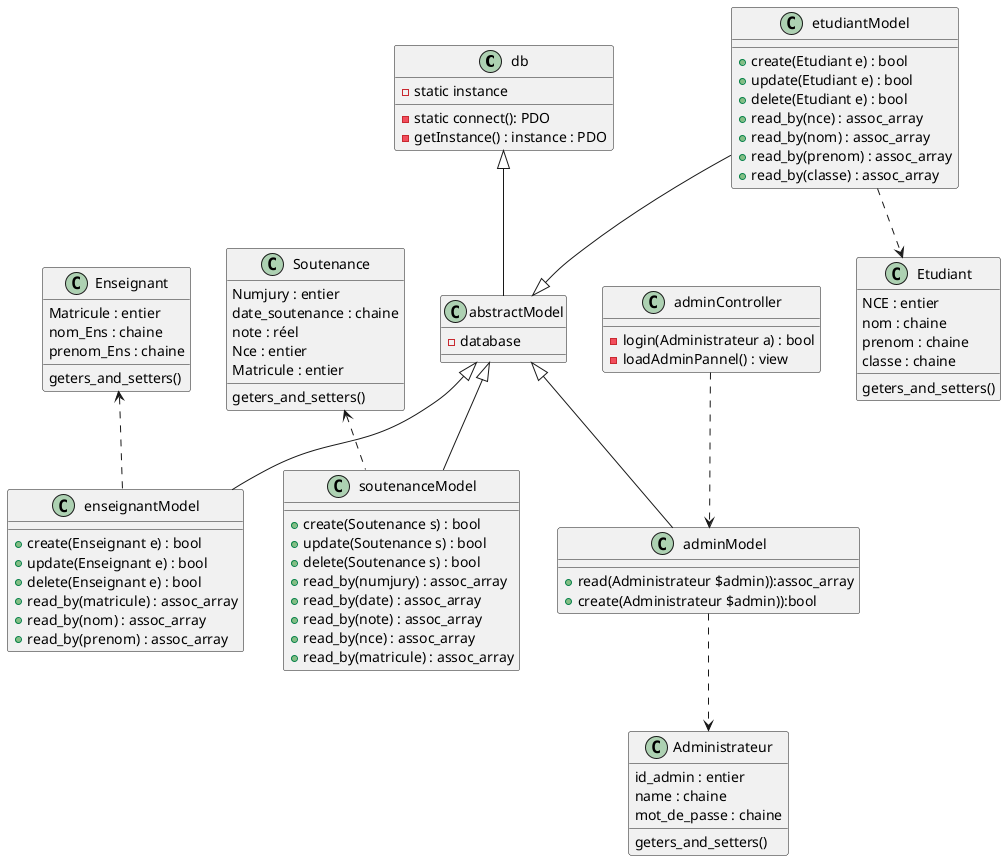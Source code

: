 @startuml Gestion de Stage

class db {
  - static instance 
  - static connect(): PDO
  - getInstance() : instance : PDO
}

class abstractModel{
  - database  
}

db <|-- abstractModel 

class etudiantModel{
  + create(Etudiant e) : bool
  + update(Etudiant e) : bool
  + delete(Etudiant e) : bool
  + read_by(nce) : assoc_array  
  + read_by(nom) : assoc_array  
  + read_by(prenom) : assoc_array  
  + read_by(classe) : assoc_array  
}
 
 etudiantModel ..> Etudiant
 etudiantModel --|> abstractModel 

class Etudiant {
  NCE : entier
  nom : chaine
  prenom : chaine
  classe : chaine
  geters_and_setters()
  }

class Enseignant {
  Matricule : entier
  nom_Ens : chaine
  prenom_Ens : chaine
  geters_and_setters()
  }

class enseignantModel{
  + create(Enseignant e) : bool
  + update(Enseignant e) : bool
  + delete(Enseignant e) : bool
  + read_by(matricule) : assoc_array  
  + read_by(nom) : assoc_array  
  + read_by(prenom) : assoc_array  
}

class Soutenance {
  Numjury : entier
  date_soutenance : chaine
  note : réel
  Nce : entier
  Matricule : entier  
  geters_and_setters()
}

class soutenanceModel{
  + create(Soutenance s) : bool
  + update(Soutenance s) : bool
  + delete(Soutenance s) : bool
  + read_by(numjury) : assoc_array  
  + read_by(date) : assoc_array  
  + read_by(note) : assoc_array  
  + read_by(nce) : assoc_array  
  + read_by(matricule) : assoc_array  
}

class Administrateur {
  id_admin : entier
  name : chaine
  mot_de_passe : chaine
  geters_and_setters()
}

class adminModel{
  + read(Administrateur $admin)):assoc_array  
  + create(Administrateur $admin)):bool  
}

adminController ..> adminModel
abstractModel <|-- adminModel
abstractModel <|-- soutenanceModel 
abstractModel <|-- enseignantModel 
Enseignant <.. enseignantModel 
Soutenance <.. soutenanceModel 

class adminController{
  - login(Administrateur a) : bool
  - loadAdminPannel() : view
}

adminModel ..> Administrateur

@enduml